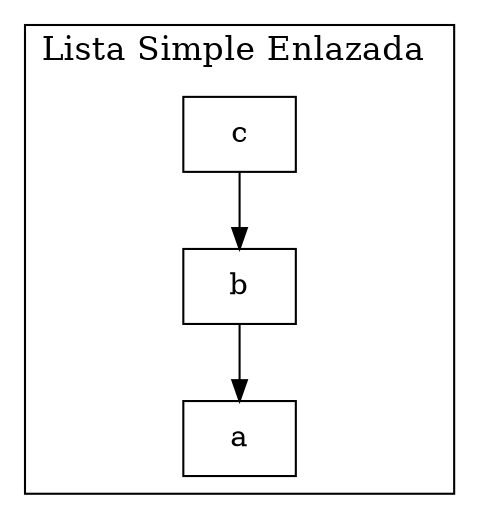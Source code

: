 digraph Lista{
	 node[shape=record];
	 subgraph clusterStack {
	 label = "Lista Simple Enlazada ";
	 fontsize = 16;
	c->b
	b->a
	}
}